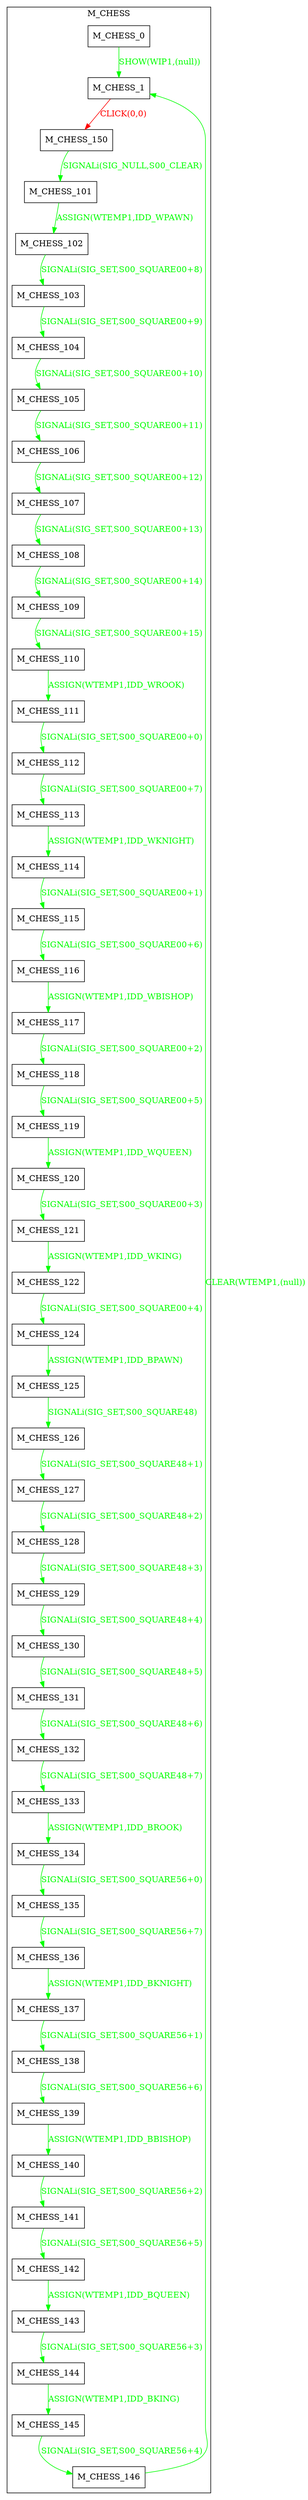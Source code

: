 digraph {
 node [shape=record];
subgraph cluster_M_CHESS {
 label="M_CHESS";
"M_CHESS_0" -> "M_CHESS_1"[color=green, fontcolor=green, label="SHOW(WIP1,(null))"];
"M_CHESS_1" -> "M_CHESS_150"[color=red, fontcolor=red, label="CLICK(0,0)"];
"M_CHESS_101" -> "M_CHESS_102"[color=green, fontcolor=green, label="ASSIGN(WTEMP1,IDD_WPAWN)"];
"M_CHESS_102" -> "M_CHESS_103"[color=green, fontcolor=green, label="SIGNALi(SIG_SET,S00_SQUARE00+8)"];
"M_CHESS_103" -> "M_CHESS_104"[color=green, fontcolor=green, label="SIGNALi(SIG_SET,S00_SQUARE00+9)"];
"M_CHESS_104" -> "M_CHESS_105"[color=green, fontcolor=green, label="SIGNALi(SIG_SET,S00_SQUARE00+10)"];
"M_CHESS_105" -> "M_CHESS_106"[color=green, fontcolor=green, label="SIGNALi(SIG_SET,S00_SQUARE00+11)"];
"M_CHESS_106" -> "M_CHESS_107"[color=green, fontcolor=green, label="SIGNALi(SIG_SET,S00_SQUARE00+12)"];
"M_CHESS_107" -> "M_CHESS_108"[color=green, fontcolor=green, label="SIGNALi(SIG_SET,S00_SQUARE00+13)"];
"M_CHESS_108" -> "M_CHESS_109"[color=green, fontcolor=green, label="SIGNALi(SIG_SET,S00_SQUARE00+14)"];
"M_CHESS_109" -> "M_CHESS_110"[color=green, fontcolor=green, label="SIGNALi(SIG_SET,S00_SQUARE00+15)"];
"M_CHESS_110" -> "M_CHESS_111"[color=green, fontcolor=green, label="ASSIGN(WTEMP1,IDD_WROOK)"];
"M_CHESS_111" -> "M_CHESS_112"[color=green, fontcolor=green, label="SIGNALi(SIG_SET,S00_SQUARE00+0)"];
"M_CHESS_112" -> "M_CHESS_113"[color=green, fontcolor=green, label="SIGNALi(SIG_SET,S00_SQUARE00+7)"];
"M_CHESS_113" -> "M_CHESS_114"[color=green, fontcolor=green, label="ASSIGN(WTEMP1,IDD_WKNIGHT)"];
"M_CHESS_114" -> "M_CHESS_115"[color=green, fontcolor=green, label="SIGNALi(SIG_SET,S00_SQUARE00+1)"];
"M_CHESS_115" -> "M_CHESS_116"[color=green, fontcolor=green, label="SIGNALi(SIG_SET,S00_SQUARE00+6)"];
"M_CHESS_116" -> "M_CHESS_117"[color=green, fontcolor=green, label="ASSIGN(WTEMP1,IDD_WBISHOP)"];
"M_CHESS_117" -> "M_CHESS_118"[color=green, fontcolor=green, label="SIGNALi(SIG_SET,S00_SQUARE00+2)"];
"M_CHESS_118" -> "M_CHESS_119"[color=green, fontcolor=green, label="SIGNALi(SIG_SET,S00_SQUARE00+5)"];
"M_CHESS_119" -> "M_CHESS_120"[color=green, fontcolor=green, label="ASSIGN(WTEMP1,IDD_WQUEEN)"];
"M_CHESS_120" -> "M_CHESS_121"[color=green, fontcolor=green, label="SIGNALi(SIG_SET,S00_SQUARE00+3)"];
"M_CHESS_121" -> "M_CHESS_122"[color=green, fontcolor=green, label="ASSIGN(WTEMP1,IDD_WKING)"];
"M_CHESS_122" -> "M_CHESS_124"[color=green, fontcolor=green, label="SIGNALi(SIG_SET,S00_SQUARE00+4)"];
"M_CHESS_124" -> "M_CHESS_125"[color=green, fontcolor=green, label="ASSIGN(WTEMP1,IDD_BPAWN)"];
"M_CHESS_125" -> "M_CHESS_126"[color=green, fontcolor=green, label="SIGNALi(SIG_SET,S00_SQUARE48)"];
"M_CHESS_126" -> "M_CHESS_127"[color=green, fontcolor=green, label="SIGNALi(SIG_SET,S00_SQUARE48+1)"];
"M_CHESS_127" -> "M_CHESS_128"[color=green, fontcolor=green, label="SIGNALi(SIG_SET,S00_SQUARE48+2)"];
"M_CHESS_128" -> "M_CHESS_129"[color=green, fontcolor=green, label="SIGNALi(SIG_SET,S00_SQUARE48+3)"];
"M_CHESS_129" -> "M_CHESS_130"[color=green, fontcolor=green, label="SIGNALi(SIG_SET,S00_SQUARE48+4)"];
"M_CHESS_130" -> "M_CHESS_131"[color=green, fontcolor=green, label="SIGNALi(SIG_SET,S00_SQUARE48+5)"];
"M_CHESS_131" -> "M_CHESS_132"[color=green, fontcolor=green, label="SIGNALi(SIG_SET,S00_SQUARE48+6)"];
"M_CHESS_132" -> "M_CHESS_133"[color=green, fontcolor=green, label="SIGNALi(SIG_SET,S00_SQUARE48+7)"];
"M_CHESS_133" -> "M_CHESS_134"[color=green, fontcolor=green, label="ASSIGN(WTEMP1,IDD_BROOK)"];
"M_CHESS_134" -> "M_CHESS_135"[color=green, fontcolor=green, label="SIGNALi(SIG_SET,S00_SQUARE56+0)"];
"M_CHESS_135" -> "M_CHESS_136"[color=green, fontcolor=green, label="SIGNALi(SIG_SET,S00_SQUARE56+7)"];
"M_CHESS_136" -> "M_CHESS_137"[color=green, fontcolor=green, label="ASSIGN(WTEMP1,IDD_BKNIGHT)"];
"M_CHESS_137" -> "M_CHESS_138"[color=green, fontcolor=green, label="SIGNALi(SIG_SET,S00_SQUARE56+1)"];
"M_CHESS_138" -> "M_CHESS_139"[color=green, fontcolor=green, label="SIGNALi(SIG_SET,S00_SQUARE56+6)"];
"M_CHESS_139" -> "M_CHESS_140"[color=green, fontcolor=green, label="ASSIGN(WTEMP1,IDD_BBISHOP)"];
"M_CHESS_140" -> "M_CHESS_141"[color=green, fontcolor=green, label="SIGNALi(SIG_SET,S00_SQUARE56+2)"];
"M_CHESS_141" -> "M_CHESS_142"[color=green, fontcolor=green, label="SIGNALi(SIG_SET,S00_SQUARE56+5)"];
"M_CHESS_142" -> "M_CHESS_143"[color=green, fontcolor=green, label="ASSIGN(WTEMP1,IDD_BQUEEN)"];
"M_CHESS_143" -> "M_CHESS_144"[color=green, fontcolor=green, label="SIGNALi(SIG_SET,S00_SQUARE56+3)"];
"M_CHESS_144" -> "M_CHESS_145"[color=green, fontcolor=green, label="ASSIGN(WTEMP1,IDD_BKING)"];
"M_CHESS_145" -> "M_CHESS_146"[color=green, fontcolor=green, label="SIGNALi(SIG_SET,S00_SQUARE56+4)"];
"M_CHESS_146" -> "M_CHESS_1"[color=green, fontcolor=green, label="CLEAR(WTEMP1,(null))"];
"M_CHESS_150" -> "M_CHESS_101"[color=green, fontcolor=green, label="SIGNALi(SIG_NULL,S00_CLEAR)"];
}}
